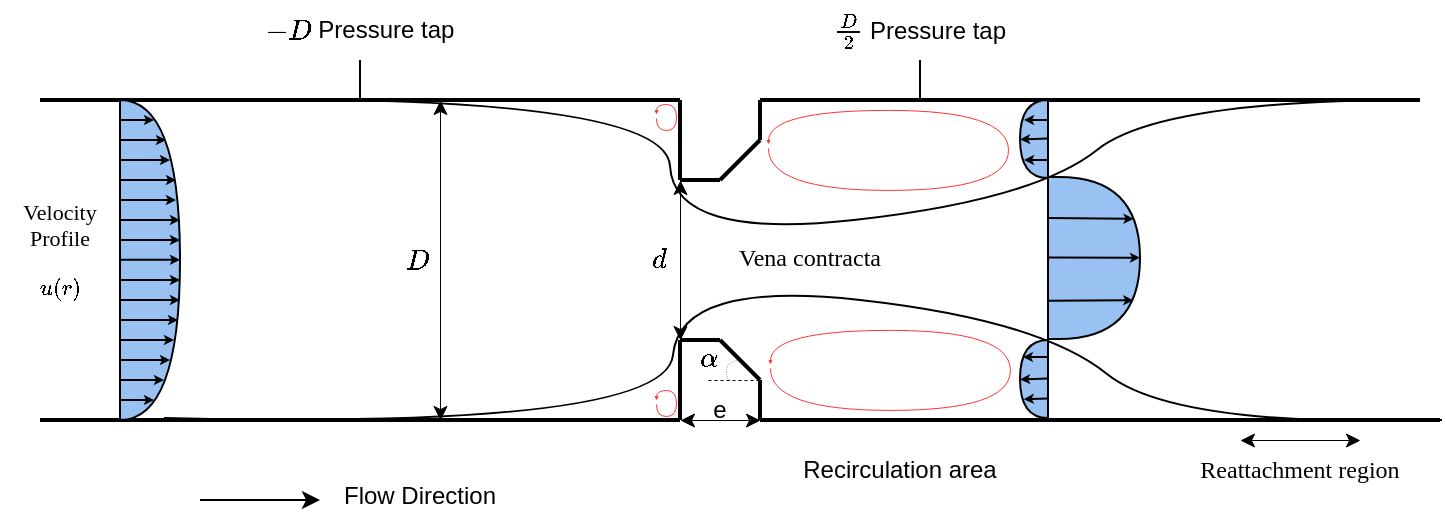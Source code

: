 <mxfile version="24.1.0" type="github">
  <diagram name="Page-1" id="7e0a89b8-554c-2b80-1dc8-d5c74ca68de4">
    <mxGraphModel dx="995" dy="601" grid="1" gridSize="10" guides="1" tooltips="1" connect="1" arrows="1" fold="1" page="1" pageScale="1" pageWidth="1100" pageHeight="850" background="none" math="1" shadow="0">
      <root>
        <mxCell id="0" />
        <mxCell id="1" parent="0" />
        <mxCell id="FeCao_x4S49SE_JTiYvp-1" value="" style="endArrow=none;html=1;rounded=0;curved=0;flowAnimation=0;strokeWidth=2;snapToPoint=1;" edge="1" parent="1">
          <mxGeometry width="50" height="50" relative="1" as="geometry">
            <mxPoint x="120" y="160" as="sourcePoint" />
            <mxPoint x="440" y="160" as="targetPoint" />
          </mxGeometry>
        </mxCell>
        <mxCell id="FeCao_x4S49SE_JTiYvp-6" value="" style="endArrow=none;html=1;rounded=0;curved=0;flowAnimation=0;strokeWidth=2;snapToPoint=1;" edge="1" parent="1">
          <mxGeometry width="50" height="50" relative="1" as="geometry">
            <mxPoint x="120" y="320" as="sourcePoint" />
            <mxPoint x="440" y="320" as="targetPoint" />
          </mxGeometry>
        </mxCell>
        <mxCell id="FeCao_x4S49SE_JTiYvp-7" value="" style="endArrow=none;html=1;rounded=0;strokeWidth=2;" edge="1" parent="1">
          <mxGeometry width="50" height="50" relative="1" as="geometry">
            <mxPoint x="440" y="320" as="sourcePoint" />
            <mxPoint x="440" y="280" as="targetPoint" />
          </mxGeometry>
        </mxCell>
        <mxCell id="FeCao_x4S49SE_JTiYvp-8" value="" style="endArrow=none;html=1;rounded=0;strokeWidth=2;" edge="1" parent="1">
          <mxGeometry width="50" height="50" relative="1" as="geometry">
            <mxPoint x="440" y="200" as="sourcePoint" />
            <mxPoint x="440" y="160" as="targetPoint" />
          </mxGeometry>
        </mxCell>
        <mxCell id="FeCao_x4S49SE_JTiYvp-9" value="" style="endArrow=none;html=1;rounded=0;strokeWidth=2;" edge="1" parent="1">
          <mxGeometry width="50" height="50" relative="1" as="geometry">
            <mxPoint x="460" y="280" as="sourcePoint" />
            <mxPoint x="440" y="280" as="targetPoint" />
          </mxGeometry>
        </mxCell>
        <mxCell id="FeCao_x4S49SE_JTiYvp-10" value="" style="endArrow=none;html=1;rounded=0;strokeWidth=2;" edge="1" parent="1">
          <mxGeometry width="50" height="50" relative="1" as="geometry">
            <mxPoint x="460" y="200" as="sourcePoint" />
            <mxPoint x="440" y="200" as="targetPoint" />
          </mxGeometry>
        </mxCell>
        <mxCell id="FeCao_x4S49SE_JTiYvp-11" value="" style="endArrow=none;html=1;rounded=0;strokeWidth=2;" edge="1" parent="1">
          <mxGeometry width="50" height="50" relative="1" as="geometry">
            <mxPoint x="480" y="180" as="sourcePoint" />
            <mxPoint x="460" y="200" as="targetPoint" />
          </mxGeometry>
        </mxCell>
        <mxCell id="FeCao_x4S49SE_JTiYvp-12" value="" style="endArrow=none;html=1;rounded=0;strokeWidth=2;" edge="1" parent="1">
          <mxGeometry width="50" height="50" relative="1" as="geometry">
            <mxPoint x="480" y="300" as="sourcePoint" />
            <mxPoint x="460" y="280" as="targetPoint" />
          </mxGeometry>
        </mxCell>
        <mxCell id="FeCao_x4S49SE_JTiYvp-13" value="" style="endArrow=none;html=1;rounded=0;strokeWidth=2;" edge="1" parent="1">
          <mxGeometry width="50" height="50" relative="1" as="geometry">
            <mxPoint x="480" y="320" as="sourcePoint" />
            <mxPoint x="480" y="300" as="targetPoint" />
          </mxGeometry>
        </mxCell>
        <mxCell id="FeCao_x4S49SE_JTiYvp-14" value="" style="endArrow=none;html=1;rounded=0;strokeWidth=2;" edge="1" parent="1">
          <mxGeometry width="50" height="50" relative="1" as="geometry">
            <mxPoint x="820" y="320" as="sourcePoint" />
            <mxPoint x="480" y="320" as="targetPoint" />
          </mxGeometry>
        </mxCell>
        <mxCell id="FeCao_x4S49SE_JTiYvp-15" value="" style="endArrow=none;html=1;rounded=0;strokeWidth=2;" edge="1" parent="1">
          <mxGeometry width="50" height="50" relative="1" as="geometry">
            <mxPoint x="480" y="160" as="sourcePoint" />
            <mxPoint x="480" y="180" as="targetPoint" />
          </mxGeometry>
        </mxCell>
        <mxCell id="FeCao_x4S49SE_JTiYvp-16" value="" style="endArrow=none;html=1;rounded=0;strokeWidth=2;" edge="1" parent="1">
          <mxGeometry width="50" height="50" relative="1" as="geometry">
            <mxPoint x="810" y="160" as="sourcePoint" />
            <mxPoint x="480" y="160" as="targetPoint" />
          </mxGeometry>
        </mxCell>
        <mxCell id="FeCao_x4S49SE_JTiYvp-17" value="" style="endArrow=classic;startArrow=classic;html=1;rounded=0;snapToPoint=1;jumpSize=6;strokeWidth=0.5;" edge="1" parent="1">
          <mxGeometry width="50" height="50" relative="1" as="geometry">
            <mxPoint x="320" y="320" as="sourcePoint" />
            <mxPoint x="320" y="160" as="targetPoint" />
          </mxGeometry>
        </mxCell>
        <mxCell id="FeCao_x4S49SE_JTiYvp-18" value="$$ D $$" style="text;html=1;align=center;verticalAlign=middle;whiteSpace=wrap;rounded=0;" vertex="1" parent="1">
          <mxGeometry x="300" y="225" width="17" height="30" as="geometry" />
        </mxCell>
        <mxCell id="FeCao_x4S49SE_JTiYvp-19" value="" style="endArrow=classic;startArrow=classic;html=1;rounded=0;snapToPoint=1;jumpSize=6;strokeWidth=0.5;" edge="1" parent="1">
          <mxGeometry width="50" height="50" relative="1" as="geometry">
            <mxPoint x="440" y="280" as="sourcePoint" />
            <mxPoint x="440" y="200" as="targetPoint" />
          </mxGeometry>
        </mxCell>
        <mxCell id="FeCao_x4S49SE_JTiYvp-20" value="$$ d $$" style="text;html=1;align=center;verticalAlign=middle;whiteSpace=wrap;rounded=0;" vertex="1" parent="1">
          <mxGeometry x="420" y="225" width="20" height="30" as="geometry" />
        </mxCell>
        <mxCell id="FeCao_x4S49SE_JTiYvp-27" value="" style="shape=delay;whiteSpace=wrap;html=1;fillColor=#99c1f1;movable=0;resizable=0;rotatable=0;deletable=0;editable=0;locked=1;connectable=0;" vertex="1" parent="1">
          <mxGeometry x="160" y="160" width="30" height="160" as="geometry" />
        </mxCell>
        <mxCell id="FeCao_x4S49SE_JTiYvp-31" value="" style="endArrow=classic;html=1;rounded=0;endSize=2;" edge="1" parent="1">
          <mxGeometry width="50" height="50" relative="1" as="geometry">
            <mxPoint x="160" y="270" as="sourcePoint" />
            <mxPoint x="189" y="270" as="targetPoint" />
          </mxGeometry>
        </mxCell>
        <mxCell id="FeCao_x4S49SE_JTiYvp-32" value="" style="endArrow=classic;html=1;rounded=0;endSize=2;" edge="1" parent="1">
          <mxGeometry width="50" height="50" relative="1" as="geometry">
            <mxPoint x="160" y="280" as="sourcePoint" />
            <mxPoint x="187" y="280" as="targetPoint" />
          </mxGeometry>
        </mxCell>
        <mxCell id="FeCao_x4S49SE_JTiYvp-33" value="" style="endArrow=classic;html=1;rounded=0;endSize=2;" edge="1" parent="1">
          <mxGeometry width="50" height="50" relative="1" as="geometry">
            <mxPoint x="160" y="290" as="sourcePoint" />
            <mxPoint x="185" y="290" as="targetPoint" />
          </mxGeometry>
        </mxCell>
        <mxCell id="FeCao_x4S49SE_JTiYvp-34" value="" style="endArrow=classic;html=1;rounded=0;endSize=2;" edge="1" parent="1">
          <mxGeometry width="50" height="50" relative="1" as="geometry">
            <mxPoint x="160" y="300" as="sourcePoint" />
            <mxPoint x="182" y="300" as="targetPoint" />
          </mxGeometry>
        </mxCell>
        <mxCell id="FeCao_x4S49SE_JTiYvp-35" value="" style="endArrow=classic;html=1;rounded=0;endSize=2;" edge="1" parent="1">
          <mxGeometry width="50" height="50" relative="1" as="geometry">
            <mxPoint x="160" y="310" as="sourcePoint" />
            <mxPoint x="177" y="310" as="targetPoint" />
          </mxGeometry>
        </mxCell>
        <mxCell id="FeCao_x4S49SE_JTiYvp-37" value="" style="endArrow=classic;html=1;rounded=0;endSize=2;" edge="1" parent="1">
          <mxGeometry width="50" height="50" relative="1" as="geometry">
            <mxPoint x="160" y="260" as="sourcePoint" />
            <mxPoint x="190" y="260" as="targetPoint" />
          </mxGeometry>
        </mxCell>
        <mxCell id="FeCao_x4S49SE_JTiYvp-38" value="" style="endArrow=classic;html=1;rounded=0;endSize=2;" edge="1" parent="1">
          <mxGeometry width="50" height="50" relative="1" as="geometry">
            <mxPoint x="160" y="250" as="sourcePoint" />
            <mxPoint x="190" y="250" as="targetPoint" />
          </mxGeometry>
        </mxCell>
        <mxCell id="FeCao_x4S49SE_JTiYvp-39" value="" style="endArrow=classic;html=1;rounded=0;endSize=2;" edge="1" parent="1">
          <mxGeometry width="50" height="50" relative="1" as="geometry">
            <mxPoint x="160" y="239.89" as="sourcePoint" />
            <mxPoint x="190" y="239.89" as="targetPoint" />
          </mxGeometry>
        </mxCell>
        <mxCell id="FeCao_x4S49SE_JTiYvp-40" value="" style="endArrow=classic;html=1;rounded=0;endSize=2;" edge="1" parent="1">
          <mxGeometry width="50" height="50" relative="1" as="geometry">
            <mxPoint x="160" y="230" as="sourcePoint" />
            <mxPoint x="190" y="230" as="targetPoint" />
          </mxGeometry>
        </mxCell>
        <mxCell id="FeCao_x4S49SE_JTiYvp-41" value="" style="endArrow=classic;html=1;rounded=0;endSize=2;" edge="1" parent="1">
          <mxGeometry width="50" height="50" relative="1" as="geometry">
            <mxPoint x="160" y="220" as="sourcePoint" />
            <mxPoint x="190" y="220" as="targetPoint" />
          </mxGeometry>
        </mxCell>
        <mxCell id="FeCao_x4S49SE_JTiYvp-42" value="" style="endArrow=classic;html=1;rounded=0;endSize=2;" edge="1" parent="1">
          <mxGeometry width="50" height="50" relative="1" as="geometry">
            <mxPoint x="160" y="210" as="sourcePoint" />
            <mxPoint x="188" y="210" as="targetPoint" />
          </mxGeometry>
        </mxCell>
        <mxCell id="FeCao_x4S49SE_JTiYvp-44" value="" style="endArrow=classic;html=1;rounded=0;endSize=2;" edge="1" parent="1">
          <mxGeometry width="50" height="50" relative="1" as="geometry">
            <mxPoint x="160" y="200" as="sourcePoint" />
            <mxPoint x="188" y="200" as="targetPoint" />
          </mxGeometry>
        </mxCell>
        <mxCell id="FeCao_x4S49SE_JTiYvp-45" value="" style="endArrow=classic;html=1;rounded=0;endSize=2;" edge="1" parent="1">
          <mxGeometry width="50" height="50" relative="1" as="geometry">
            <mxPoint x="160" y="190" as="sourcePoint" />
            <mxPoint x="185" y="190" as="targetPoint" />
          </mxGeometry>
        </mxCell>
        <mxCell id="FeCao_x4S49SE_JTiYvp-46" value="" style="endArrow=classic;html=1;rounded=0;endSize=2;" edge="1" parent="1">
          <mxGeometry width="50" height="50" relative="1" as="geometry">
            <mxPoint x="160" y="180" as="sourcePoint" />
            <mxPoint x="183" y="180" as="targetPoint" />
          </mxGeometry>
        </mxCell>
        <mxCell id="FeCao_x4S49SE_JTiYvp-47" value="" style="endArrow=classic;html=1;rounded=0;endSize=2;" edge="1" parent="1">
          <mxGeometry width="50" height="50" relative="1" as="geometry">
            <mxPoint x="160" y="170" as="sourcePoint" />
            <mxPoint x="177" y="170" as="targetPoint" />
          </mxGeometry>
        </mxCell>
        <mxCell id="FeCao_x4S49SE_JTiYvp-48" value="&lt;div style=&quot;font-size: 11px;&quot;&gt;&lt;font style=&quot;font-size: 11px;&quot; data-font-src=&quot;https://fonts.googleapis.com/css?family=Roman&quot; face=&quot;Roman&quot;&gt;Velocity Profile&lt;/font&gt;&lt;/div&gt;&lt;font style=&quot;font-size: 11px;&quot; face=&quot;Roman&quot;&gt;$$ u(r) $$ &lt;/font&gt;" style="text;html=1;align=center;verticalAlign=middle;whiteSpace=wrap;rounded=0;" vertex="1" parent="1">
          <mxGeometry x="100" y="195" width="60" height="90" as="geometry" />
        </mxCell>
        <mxCell id="FeCao_x4S49SE_JTiYvp-49" value="" style="endArrow=classic;html=1;rounded=0;" edge="1" parent="1">
          <mxGeometry width="50" height="50" relative="1" as="geometry">
            <mxPoint x="200" y="360" as="sourcePoint" />
            <mxPoint x="260" y="360" as="targetPoint" />
          </mxGeometry>
        </mxCell>
        <mxCell id="FeCao_x4S49SE_JTiYvp-50" value="Flow Direction" style="text;html=1;align=center;verticalAlign=middle;whiteSpace=wrap;rounded=0;" vertex="1" parent="1">
          <mxGeometry x="240" y="343" width="140" height="30" as="geometry" />
        </mxCell>
        <mxCell id="FeCao_x4S49SE_JTiYvp-53" value="" style="curved=1;endArrow=none;html=1;rounded=0;endFill=0;" edge="1" parent="1">
          <mxGeometry width="50" height="50" relative="1" as="geometry">
            <mxPoint x="182" y="319" as="sourcePoint" />
            <mxPoint x="821" y="320" as="targetPoint" />
            <Array as="points">
              <mxPoint x="433" y="325" />
              <mxPoint x="440" y="250" />
              <mxPoint x="620" y="270" />
              <mxPoint x="687" y="324" />
            </Array>
          </mxGeometry>
        </mxCell>
        <mxCell id="FeCao_x4S49SE_JTiYvp-54" value="" style="curved=1;endArrow=none;html=1;rounded=0;endFill=0;" edge="1" parent="1">
          <mxGeometry width="50" height="50" relative="1" as="geometry">
            <mxPoint x="808" y="160" as="sourcePoint" />
            <mxPoint x="187" y="160" as="targetPoint" />
            <Array as="points">
              <mxPoint x="680" y="160" />
              <mxPoint x="617" y="210" />
              <mxPoint x="437" y="230" />
              <mxPoint x="433" y="156" />
            </Array>
          </mxGeometry>
        </mxCell>
        <mxCell id="FeCao_x4S49SE_JTiYvp-61" value="Recirculation area" style="text;html=1;align=center;verticalAlign=middle;whiteSpace=wrap;rounded=0;" vertex="1" parent="1">
          <mxGeometry x="480" y="330" width="140" height="30" as="geometry" />
        </mxCell>
        <mxCell id="FeCao_x4S49SE_JTiYvp-62" value="" style="endArrow=classic;startArrow=classic;html=1;rounded=0;strokeWidth=0.5;" edge="1" parent="1">
          <mxGeometry width="50" height="50" relative="1" as="geometry">
            <mxPoint x="720" y="330" as="sourcePoint" />
            <mxPoint x="780" y="330" as="targetPoint" />
          </mxGeometry>
        </mxCell>
        <mxCell id="FeCao_x4S49SE_JTiYvp-63" value="Reattachment region" style="text;html=1;align=center;verticalAlign=middle;whiteSpace=wrap;rounded=0;fontFamily=Roman;fontSource=https%3A%2F%2Ffonts.googleapis.com%2Fcss%3Ffamily%3DRoman;" vertex="1" parent="1">
          <mxGeometry x="680" y="330" width="140" height="30" as="geometry" />
        </mxCell>
        <mxCell id="FeCao_x4S49SE_JTiYvp-64" value="Vena contracta" style="text;html=1;align=center;verticalAlign=middle;whiteSpace=wrap;rounded=0;fontFamily=Roman;fontSource=https%3A%2F%2Ffonts.googleapis.com%2Fcss%3Ffamily%3DRoman;movable=0;resizable=0;rotatable=0;deletable=0;editable=0;locked=1;connectable=0;" vertex="1" parent="1">
          <mxGeometry x="435" y="224" width="140" height="30" as="geometry" />
        </mxCell>
        <mxCell id="FeCao_x4S49SE_JTiYvp-66" value="" style="endArrow=classic;startArrow=classic;html=1;rounded=0;strokeWidth=0.5;" edge="1" parent="1">
          <mxGeometry width="50" height="50" relative="1" as="geometry">
            <mxPoint x="440" y="320" as="sourcePoint" />
            <mxPoint x="480" y="320" as="targetPoint" />
          </mxGeometry>
        </mxCell>
        <mxCell id="FeCao_x4S49SE_JTiYvp-67" value="e" style="text;html=1;align=center;verticalAlign=middle;whiteSpace=wrap;rounded=0;" vertex="1" parent="1">
          <mxGeometry x="450" y="300" width="20" height="30" as="geometry" />
        </mxCell>
        <mxCell id="FeCao_x4S49SE_JTiYvp-70" value="" style="endArrow=none;html=1;rounded=0;exitX=0.75;exitY=0;exitDx=0;exitDy=0;edgeStyle=orthogonalEdgeStyle;curved=1;dashed=1;strokeWidth=0.2;" edge="1" parent="1" source="FeCao_x4S49SE_JTiYvp-67">
          <mxGeometry width="50" height="50" relative="1" as="geometry">
            <mxPoint x="480" y="320" as="sourcePoint" />
            <mxPoint x="470" y="290" as="targetPoint" />
            <Array as="points">
              <mxPoint x="463" y="300" />
              <mxPoint x="463" y="290" />
            </Array>
          </mxGeometry>
        </mxCell>
        <mxCell id="FeCao_x4S49SE_JTiYvp-72" value="&lt;div&gt;$$ \alpha $$&lt;/div&gt;" style="text;html=1;align=center;verticalAlign=middle;whiteSpace=wrap;rounded=0;" vertex="1" parent="1">
          <mxGeometry x="445" y="284" width="20" height="10" as="geometry" />
        </mxCell>
        <mxCell id="FeCao_x4S49SE_JTiYvp-74" value="" style="endArrow=classic;html=1;rounded=0;edgeStyle=orthogonalEdgeStyle;curved=1;strokeWidth=0.5;strokeColor=#FF3333;endSize=1;" edge="1" parent="1">
          <mxGeometry width="50" height="50" relative="1" as="geometry">
            <mxPoint x="428" y="312" as="sourcePoint" />
            <mxPoint x="428" y="310" as="targetPoint" />
            <Array as="points">
              <mxPoint x="428" y="318" />
              <mxPoint x="438" y="318" />
              <mxPoint x="438" y="305" />
              <mxPoint x="428" y="305" />
            </Array>
          </mxGeometry>
        </mxCell>
        <mxCell id="FeCao_x4S49SE_JTiYvp-75" value="" style="endArrow=classic;html=1;rounded=0;edgeStyle=orthogonalEdgeStyle;curved=1;strokeWidth=0.5;strokeColor=#FF3333;endSize=1;" edge="1" parent="1">
          <mxGeometry width="50" height="50" relative="1" as="geometry">
            <mxPoint x="428" y="169" as="sourcePoint" />
            <mxPoint x="428" y="167" as="targetPoint" />
            <Array as="points">
              <mxPoint x="428" y="175" />
              <mxPoint x="438" y="175" />
              <mxPoint x="438" y="162" />
              <mxPoint x="428" y="162" />
            </Array>
          </mxGeometry>
        </mxCell>
        <mxCell id="FeCao_x4S49SE_JTiYvp-76" value="" style="endArrow=classic;html=1;rounded=0;edgeStyle=orthogonalEdgeStyle;curved=1;strokeWidth=0.5;strokeColor=#FF3333;endSize=1;" edge="1" parent="1">
          <mxGeometry width="50" height="50" relative="1" as="geometry">
            <mxPoint x="484" y="183.97" as="sourcePoint" />
            <mxPoint x="484" y="181.97" as="targetPoint" />
            <Array as="points">
              <mxPoint x="484" y="204.97" />
              <mxPoint x="604" y="204.97" />
              <mxPoint x="604" y="164.97" />
              <mxPoint x="484" y="164.97" />
            </Array>
          </mxGeometry>
        </mxCell>
        <mxCell id="FeCao_x4S49SE_JTiYvp-77" value="" style="endArrow=classic;html=1;rounded=0;edgeStyle=orthogonalEdgeStyle;curved=1;strokeWidth=0.5;strokeColor=#FF3333;endSize=1;" edge="1" parent="1">
          <mxGeometry width="50" height="50" relative="1" as="geometry">
            <mxPoint x="484.97" y="293.97" as="sourcePoint" />
            <mxPoint x="484.97" y="291.97" as="targetPoint" />
            <Array as="points">
              <mxPoint x="484.97" y="314.97" />
              <mxPoint x="604.97" y="314.97" />
              <mxPoint x="604.97" y="274.97" />
              <mxPoint x="484.97" y="274.97" />
            </Array>
          </mxGeometry>
        </mxCell>
        <mxCell id="FeCao_x4S49SE_JTiYvp-79" value="" style="endArrow=none;html=1;rounded=0;strokeWidth=0.5;dashed=1;" edge="1" parent="1">
          <mxGeometry width="50" height="50" relative="1" as="geometry">
            <mxPoint x="454" y="300" as="sourcePoint" />
            <mxPoint x="480" y="300" as="targetPoint" />
          </mxGeometry>
        </mxCell>
        <mxCell id="FeCao_x4S49SE_JTiYvp-82" value="" style="endArrow=none;html=1;rounded=0;" edge="1" parent="1">
          <mxGeometry width="50" height="50" relative="1" as="geometry">
            <mxPoint x="280" y="160" as="sourcePoint" />
            <mxPoint x="280" y="140" as="targetPoint" />
          </mxGeometry>
        </mxCell>
        <mxCell id="FeCao_x4S49SE_JTiYvp-83" value="" style="endArrow=none;html=1;rounded=0;" edge="1" parent="1">
          <mxGeometry width="50" height="50" relative="1" as="geometry">
            <mxPoint x="560" y="160" as="sourcePoint" />
            <mxPoint x="560" y="140" as="targetPoint" />
          </mxGeometry>
        </mxCell>
        <mxCell id="FeCao_x4S49SE_JTiYvp-84" value="&lt;div&gt;\( -D \) Pressure tap&lt;br&gt;&lt;/div&gt;" style="text;html=1;align=center;verticalAlign=middle;whiteSpace=wrap;rounded=0;" vertex="1" parent="1">
          <mxGeometry x="230" y="115" width="100" height="20" as="geometry" />
        </mxCell>
        <mxCell id="FeCao_x4S49SE_JTiYvp-87" value="&lt;div&gt;\( \frac {D}{2} \) Pressure tap&lt;br&gt;&lt;/div&gt;" style="text;html=1;align=center;verticalAlign=middle;whiteSpace=wrap;rounded=0;" vertex="1" parent="1">
          <mxGeometry x="510" y="110" width="100" height="30" as="geometry" />
        </mxCell>
        <mxCell id="FeCao_x4S49SE_JTiYvp-89" value="" style="shape=delay;whiteSpace=wrap;html=1;fillColor=#99c1f1;movable=1;resizable=1;rotatable=1;deletable=1;editable=1;locked=0;connectable=1;" vertex="1" parent="1">
          <mxGeometry x="624" y="198.5" width="46" height="81" as="geometry" />
        </mxCell>
        <mxCell id="FeCao_x4S49SE_JTiYvp-90" value="" style="shape=delay;whiteSpace=wrap;html=1;fillColor=#99c1f1;movable=1;resizable=1;rotatable=1;deletable=1;editable=1;locked=0;connectable=1;flipH=1;" vertex="1" parent="1">
          <mxGeometry x="610" y="160" width="14" height="39" as="geometry" />
        </mxCell>
        <mxCell id="FeCao_x4S49SE_JTiYvp-92" value="" style="shape=delay;whiteSpace=wrap;html=1;fillColor=#99c1f1;movable=1;resizable=1;rotatable=1;deletable=1;editable=1;locked=0;connectable=1;flipH=1;" vertex="1" parent="1">
          <mxGeometry x="610" y="280" width="14" height="39" as="geometry" />
        </mxCell>
        <mxCell id="FeCao_x4S49SE_JTiYvp-95" value="" style="endArrow=classic;html=1;rounded=0;endSize=2;entryX=0.93;entryY=0.32;entryDx=0;entryDy=0;entryPerimeter=0;" edge="1" parent="1">
          <mxGeometry width="50" height="50" relative="1" as="geometry">
            <mxPoint x="624" y="219" as="sourcePoint" />
            <mxPoint x="666.78" y="219.42" as="targetPoint" />
          </mxGeometry>
        </mxCell>
        <mxCell id="FeCao_x4S49SE_JTiYvp-96" value="" style="endArrow=classic;html=1;rounded=0;endSize=2;entryX=1;entryY=0.498;entryDx=0;entryDy=0;entryPerimeter=0;" edge="1" parent="1" target="FeCao_x4S49SE_JTiYvp-89">
          <mxGeometry width="50" height="50" relative="1" as="geometry">
            <mxPoint x="624" y="238.8" as="sourcePoint" />
            <mxPoint x="667" y="238.8" as="targetPoint" />
          </mxGeometry>
        </mxCell>
        <mxCell id="FeCao_x4S49SE_JTiYvp-97" value="" style="endArrow=classic;html=1;rounded=0;endSize=2;exitX=0.009;exitY=0.695;exitDx=0;exitDy=0;exitPerimeter=0;entryX=0.927;entryY=0.761;entryDx=0;entryDy=0;entryPerimeter=0;" edge="1" parent="1" target="FeCao_x4S49SE_JTiYvp-89">
          <mxGeometry width="50" height="50" relative="1" as="geometry">
            <mxPoint x="624.004" y="260.405" as="sourcePoint" />
            <mxPoint x="660" y="260" as="targetPoint" />
          </mxGeometry>
        </mxCell>
        <mxCell id="FeCao_x4S49SE_JTiYvp-99" value="" style="endArrow=classic;html=1;rounded=0;endSize=2;entryX=0;entryY=0.25;entryDx=0;entryDy=0;exitX=0.009;exitY=0.695;exitDx=0;exitDy=0;exitPerimeter=0;" edge="1" parent="1">
          <mxGeometry width="50" height="50" relative="1" as="geometry">
            <mxPoint x="624" y="299.25" as="sourcePoint" />
            <mxPoint x="610" y="299.75" as="targetPoint" />
            <Array as="points">
              <mxPoint x="610" y="299.75" />
            </Array>
          </mxGeometry>
        </mxCell>
        <mxCell id="FeCao_x4S49SE_JTiYvp-102" value="" style="endArrow=classic;html=1;rounded=0;exitX=1;exitY=0.75;exitDx=0;exitDy=0;entryX=0.867;entryY=0.758;entryDx=0;entryDy=0;entryPerimeter=0;endSize=2;" edge="1" parent="1" source="FeCao_x4S49SE_JTiYvp-92" target="FeCao_x4S49SE_JTiYvp-92">
          <mxGeometry width="50" height="50" relative="1" as="geometry">
            <mxPoint x="630" y="330" as="sourcePoint" />
            <mxPoint x="680" y="280" as="targetPoint" />
          </mxGeometry>
        </mxCell>
        <mxCell id="FeCao_x4S49SE_JTiYvp-104" value="" style="endArrow=classic;html=1;rounded=0;exitX=1;exitY=0.75;exitDx=0;exitDy=0;entryX=0.899;entryY=0.219;entryDx=0;entryDy=0;entryPerimeter=0;endSize=2;" edge="1" parent="1" target="FeCao_x4S49SE_JTiYvp-92">
          <mxGeometry width="50" height="50" relative="1" as="geometry">
            <mxPoint x="624" y="288.5" as="sourcePoint" />
            <mxPoint x="612" y="289.5" as="targetPoint" />
          </mxGeometry>
        </mxCell>
        <mxCell id="FeCao_x4S49SE_JTiYvp-105" value="" style="endArrow=classic;html=1;rounded=0;endSize=2;entryX=0;entryY=0.25;entryDx=0;entryDy=0;exitX=0.009;exitY=0.695;exitDx=0;exitDy=0;exitPerimeter=0;" edge="1" parent="1">
          <mxGeometry width="50" height="50" relative="1" as="geometry">
            <mxPoint x="624" y="179.25" as="sourcePoint" />
            <mxPoint x="610" y="179.75" as="targetPoint" />
            <Array as="points">
              <mxPoint x="610" y="179.75" />
            </Array>
          </mxGeometry>
        </mxCell>
        <mxCell id="FeCao_x4S49SE_JTiYvp-107" value="" style="endArrow=classic;html=1;rounded=0;exitX=1;exitY=0.75;exitDx=0;exitDy=0;endSize=2;" edge="1" parent="1">
          <mxGeometry width="50" height="50" relative="1" as="geometry">
            <mxPoint x="624" y="170" as="sourcePoint" />
            <mxPoint x="612" y="170" as="targetPoint" />
          </mxGeometry>
        </mxCell>
        <mxCell id="FeCao_x4S49SE_JTiYvp-108" value="" style="endArrow=classic;html=1;rounded=0;exitX=1;exitY=0.75;exitDx=0;exitDy=0;endSize=2;" edge="1" parent="1">
          <mxGeometry width="50" height="50" relative="1" as="geometry">
            <mxPoint x="624" y="190" as="sourcePoint" />
            <mxPoint x="612" y="190" as="targetPoint" />
          </mxGeometry>
        </mxCell>
      </root>
    </mxGraphModel>
  </diagram>
</mxfile>
